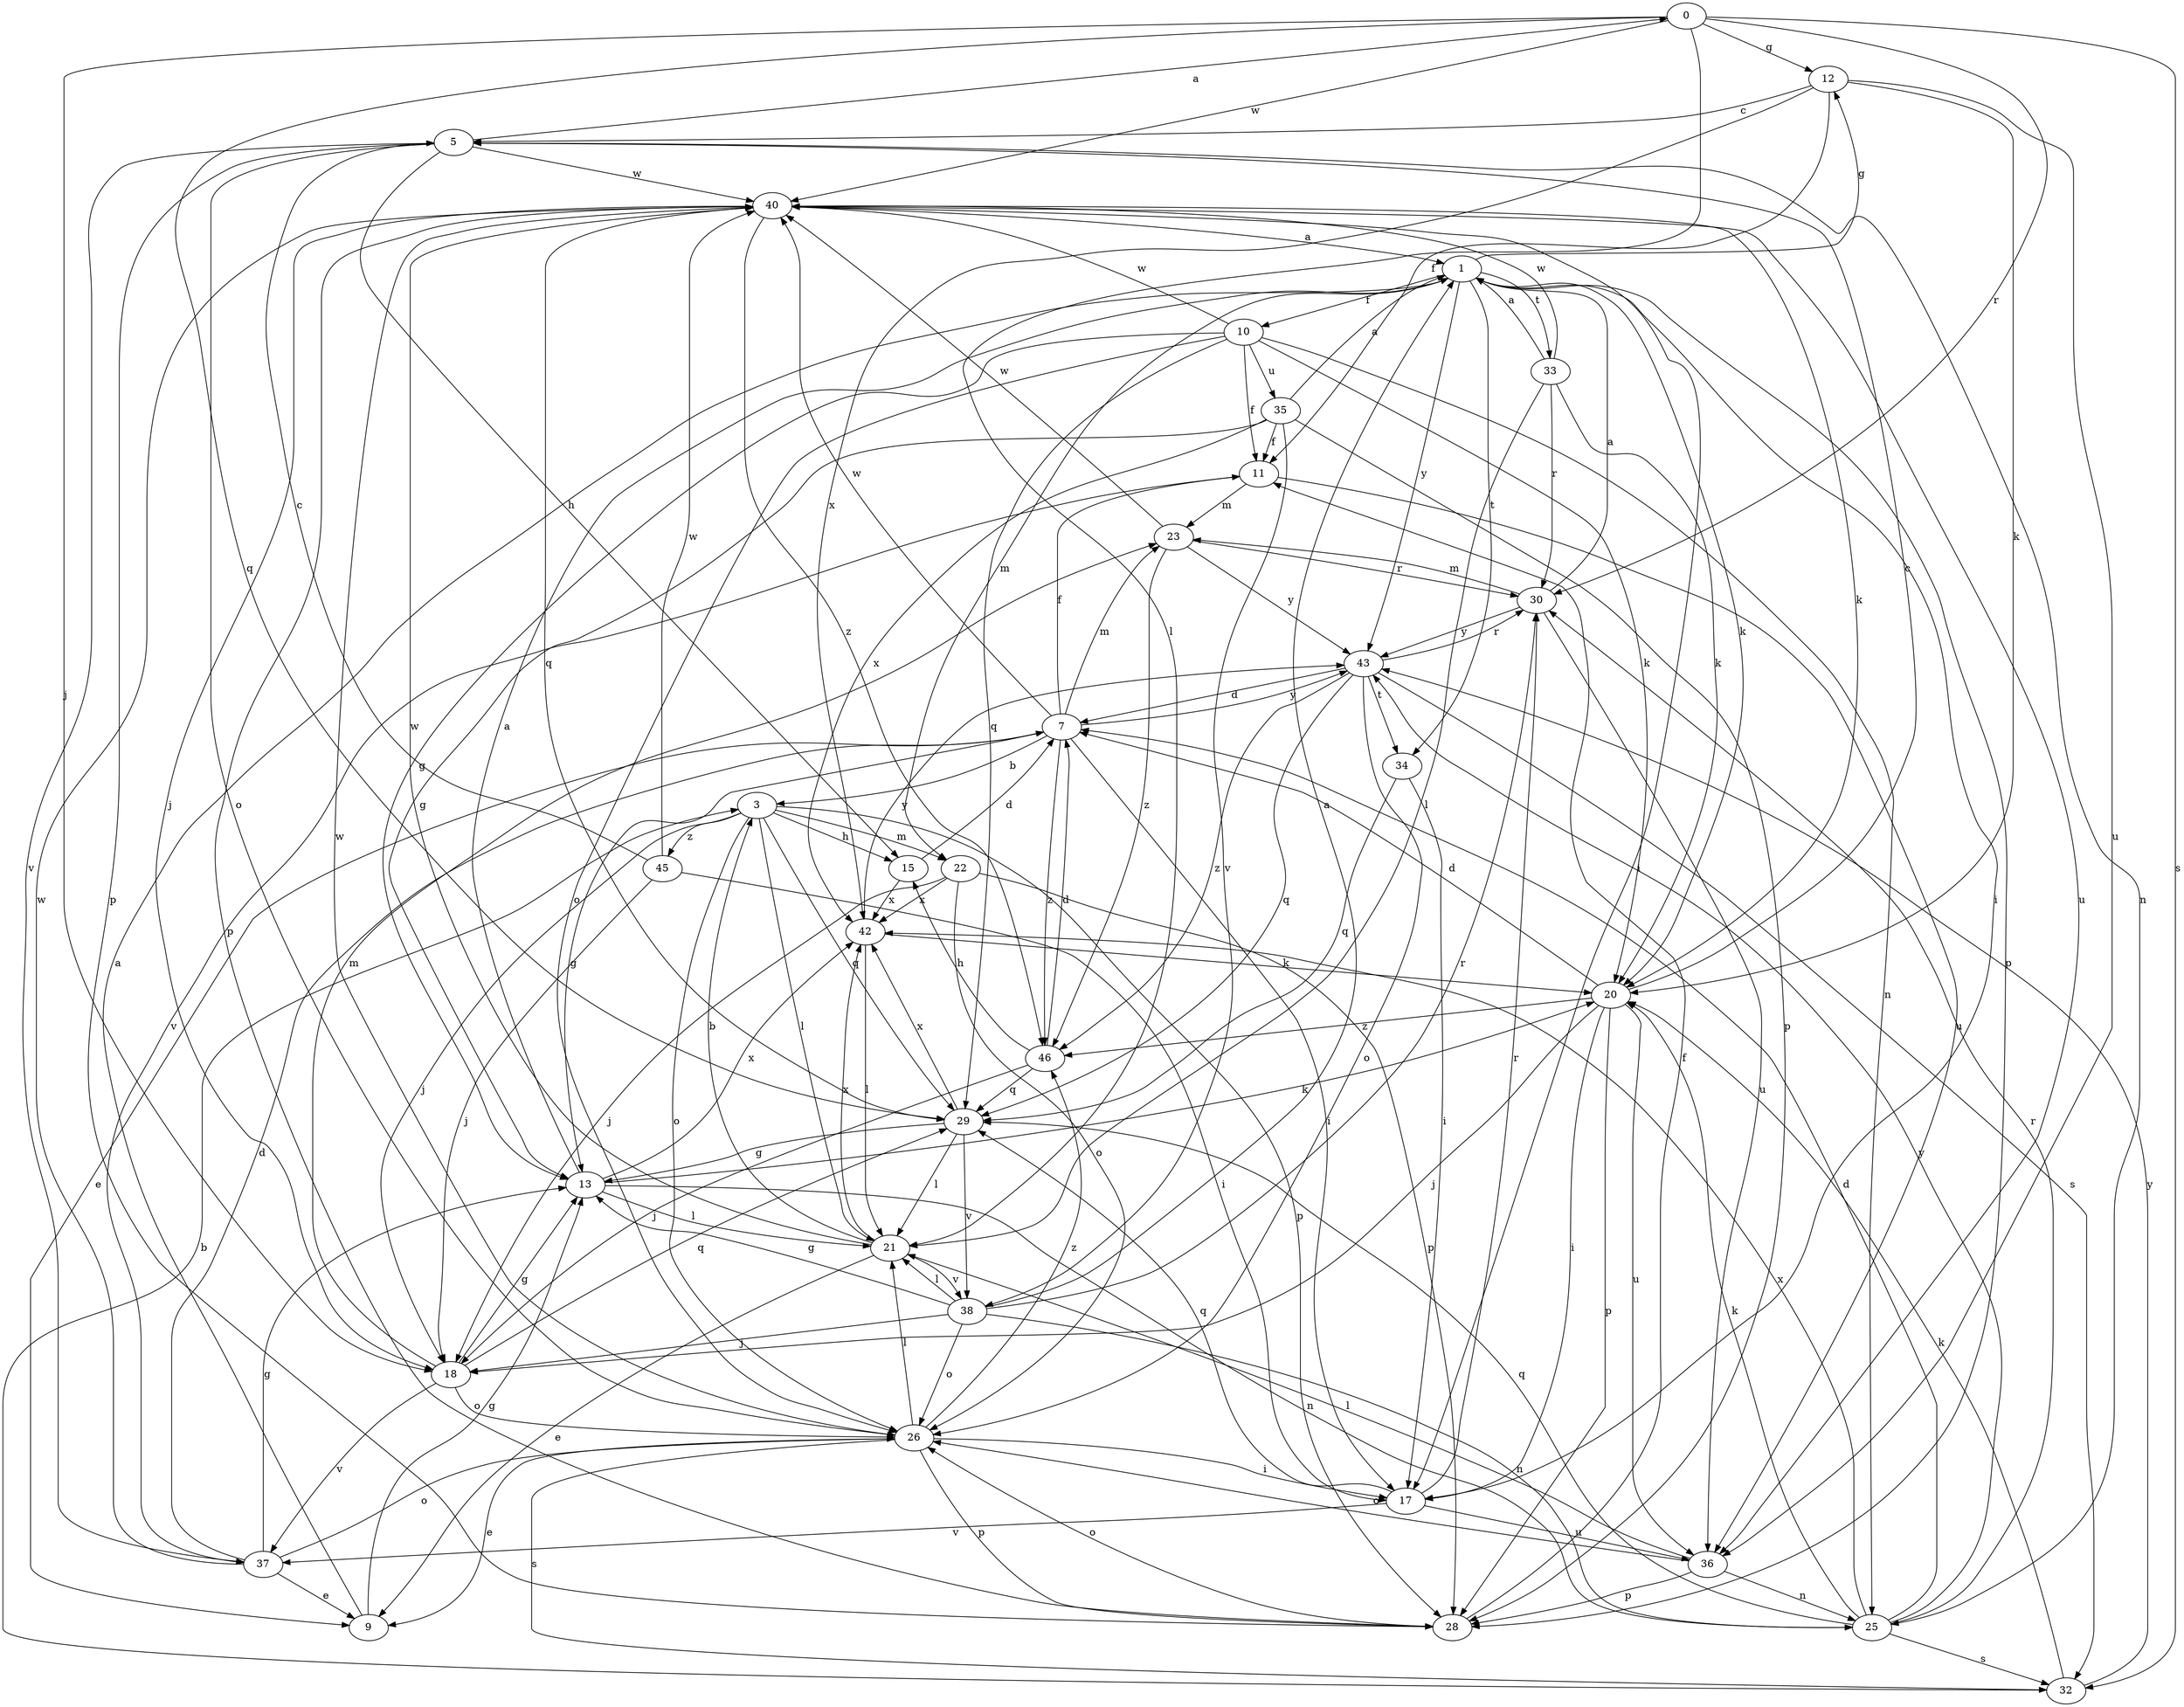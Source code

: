 strict digraph  {
0;
1;
3;
5;
7;
9;
10;
11;
12;
13;
15;
17;
18;
20;
21;
22;
23;
25;
26;
28;
29;
30;
32;
33;
34;
35;
36;
37;
38;
40;
42;
43;
45;
46;
0 -> 12  [label=g];
0 -> 18  [label=j];
0 -> 21  [label=l];
0 -> 29  [label=q];
0 -> 30  [label=r];
0 -> 32  [label=s];
0 -> 40  [label=w];
1 -> 10  [label=f];
1 -> 12  [label=g];
1 -> 17  [label=i];
1 -> 20  [label=k];
1 -> 22  [label=m];
1 -> 28  [label=p];
1 -> 33  [label=t];
1 -> 34  [label=t];
1 -> 43  [label=y];
3 -> 15  [label=h];
3 -> 18  [label=j];
3 -> 21  [label=l];
3 -> 22  [label=m];
3 -> 26  [label=o];
3 -> 28  [label=p];
3 -> 29  [label=q];
3 -> 45  [label=z];
5 -> 0  [label=a];
5 -> 15  [label=h];
5 -> 25  [label=n];
5 -> 26  [label=o];
5 -> 28  [label=p];
5 -> 37  [label=v];
5 -> 40  [label=w];
7 -> 3  [label=b];
7 -> 9  [label=e];
7 -> 11  [label=f];
7 -> 13  [label=g];
7 -> 17  [label=i];
7 -> 23  [label=m];
7 -> 40  [label=w];
7 -> 43  [label=y];
7 -> 46  [label=z];
9 -> 1  [label=a];
9 -> 13  [label=g];
10 -> 11  [label=f];
10 -> 13  [label=g];
10 -> 20  [label=k];
10 -> 25  [label=n];
10 -> 26  [label=o];
10 -> 29  [label=q];
10 -> 35  [label=u];
10 -> 40  [label=w];
11 -> 23  [label=m];
11 -> 36  [label=u];
11 -> 37  [label=v];
12 -> 5  [label=c];
12 -> 11  [label=f];
12 -> 20  [label=k];
12 -> 36  [label=u];
12 -> 42  [label=x];
13 -> 1  [label=a];
13 -> 20  [label=k];
13 -> 21  [label=l];
13 -> 25  [label=n];
13 -> 42  [label=x];
15 -> 7  [label=d];
15 -> 42  [label=x];
17 -> 29  [label=q];
17 -> 30  [label=r];
17 -> 36  [label=u];
17 -> 37  [label=v];
18 -> 13  [label=g];
18 -> 23  [label=m];
18 -> 26  [label=o];
18 -> 29  [label=q];
18 -> 37  [label=v];
20 -> 5  [label=c];
20 -> 7  [label=d];
20 -> 17  [label=i];
20 -> 18  [label=j];
20 -> 28  [label=p];
20 -> 36  [label=u];
20 -> 46  [label=z];
21 -> 3  [label=b];
21 -> 9  [label=e];
21 -> 38  [label=v];
21 -> 40  [label=w];
21 -> 42  [label=x];
22 -> 18  [label=j];
22 -> 26  [label=o];
22 -> 28  [label=p];
22 -> 42  [label=x];
23 -> 30  [label=r];
23 -> 40  [label=w];
23 -> 43  [label=y];
23 -> 46  [label=z];
25 -> 7  [label=d];
25 -> 20  [label=k];
25 -> 29  [label=q];
25 -> 30  [label=r];
25 -> 32  [label=s];
25 -> 42  [label=x];
25 -> 43  [label=y];
26 -> 9  [label=e];
26 -> 17  [label=i];
26 -> 21  [label=l];
26 -> 28  [label=p];
26 -> 32  [label=s];
26 -> 40  [label=w];
26 -> 46  [label=z];
28 -> 11  [label=f];
28 -> 26  [label=o];
29 -> 13  [label=g];
29 -> 21  [label=l];
29 -> 38  [label=v];
29 -> 42  [label=x];
30 -> 1  [label=a];
30 -> 23  [label=m];
30 -> 36  [label=u];
30 -> 43  [label=y];
32 -> 3  [label=b];
32 -> 20  [label=k];
32 -> 43  [label=y];
33 -> 1  [label=a];
33 -> 20  [label=k];
33 -> 21  [label=l];
33 -> 30  [label=r];
33 -> 40  [label=w];
34 -> 17  [label=i];
34 -> 29  [label=q];
35 -> 1  [label=a];
35 -> 11  [label=f];
35 -> 13  [label=g];
35 -> 28  [label=p];
35 -> 38  [label=v];
35 -> 42  [label=x];
36 -> 21  [label=l];
36 -> 25  [label=n];
36 -> 26  [label=o];
36 -> 28  [label=p];
37 -> 7  [label=d];
37 -> 9  [label=e];
37 -> 13  [label=g];
37 -> 26  [label=o];
37 -> 40  [label=w];
38 -> 1  [label=a];
38 -> 13  [label=g];
38 -> 18  [label=j];
38 -> 21  [label=l];
38 -> 25  [label=n];
38 -> 26  [label=o];
38 -> 30  [label=r];
40 -> 1  [label=a];
40 -> 17  [label=i];
40 -> 18  [label=j];
40 -> 20  [label=k];
40 -> 28  [label=p];
40 -> 29  [label=q];
40 -> 36  [label=u];
40 -> 46  [label=z];
42 -> 20  [label=k];
42 -> 21  [label=l];
42 -> 43  [label=y];
43 -> 7  [label=d];
43 -> 26  [label=o];
43 -> 29  [label=q];
43 -> 30  [label=r];
43 -> 32  [label=s];
43 -> 34  [label=t];
43 -> 46  [label=z];
45 -> 5  [label=c];
45 -> 17  [label=i];
45 -> 18  [label=j];
45 -> 40  [label=w];
46 -> 7  [label=d];
46 -> 15  [label=h];
46 -> 18  [label=j];
46 -> 29  [label=q];
}
